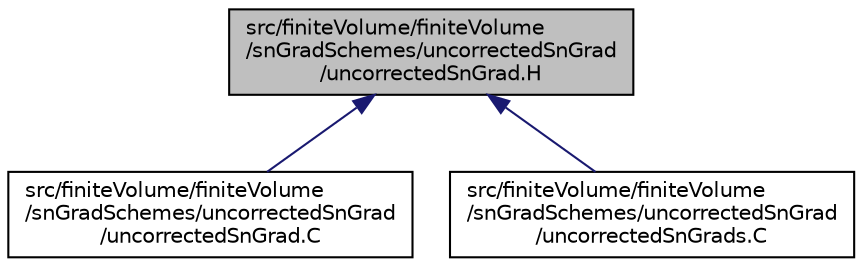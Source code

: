 digraph "src/finiteVolume/finiteVolume/snGradSchemes/uncorrectedSnGrad/uncorrectedSnGrad.H"
{
  bgcolor="transparent";
  edge [fontname="Helvetica",fontsize="10",labelfontname="Helvetica",labelfontsize="10"];
  node [fontname="Helvetica",fontsize="10",shape=record];
  Node97 [label="src/finiteVolume/finiteVolume\l/snGradSchemes/uncorrectedSnGrad\l/uncorrectedSnGrad.H",height=0.2,width=0.4,color="black", fillcolor="grey75", style="filled", fontcolor="black"];
  Node97 -> Node98 [dir="back",color="midnightblue",fontsize="10",style="solid",fontname="Helvetica"];
  Node98 [label="src/finiteVolume/finiteVolume\l/snGradSchemes/uncorrectedSnGrad\l/uncorrectedSnGrad.C",height=0.2,width=0.4,color="black",URL="$a03431.html",tooltip="Simple central-difference snGrad scheme without non-orthogonal correction. "];
  Node97 -> Node99 [dir="back",color="midnightblue",fontsize="10",style="solid",fontname="Helvetica"];
  Node99 [label="src/finiteVolume/finiteVolume\l/snGradSchemes/uncorrectedSnGrad\l/uncorrectedSnGrads.C",height=0.2,width=0.4,color="black",URL="$a03437.html",tooltip="Simple central-difference snGrad scheme without non-orthogonal correction. "];
}
